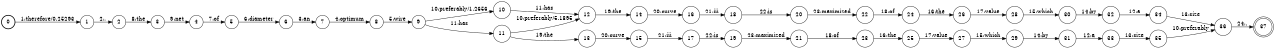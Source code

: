 digraph FST {
rankdir = LR;
size = "8.5,11";
label = "";
center = 1;
orientation = Portrait;
ranksep = "0.4";
nodesep = "0.25";
0 [label = "0", shape = circle, style = bold, fontsize = 14]
	0 -> 1 [label = "1:therefore/0.25293", fontsize = 14];
1 [label = "1", shape = circle, style = solid, fontsize = 14]
	1 -> 2 [label = "2:,", fontsize = 14];
2 [label = "2", shape = circle, style = solid, fontsize = 14]
	2 -> 3 [label = "8:the", fontsize = 14];
3 [label = "3", shape = circle, style = solid, fontsize = 14]
	3 -> 4 [label = "9:net", fontsize = 14];
4 [label = "4", shape = circle, style = solid, fontsize = 14]
	4 -> 5 [label = "7:of", fontsize = 14];
5 [label = "5", shape = circle, style = solid, fontsize = 14]
	5 -> 6 [label = "6:diameter", fontsize = 14];
6 [label = "6", shape = circle, style = solid, fontsize = 14]
	6 -> 7 [label = "3:an", fontsize = 14];
7 [label = "7", shape = circle, style = solid, fontsize = 14]
	7 -> 8 [label = "4:optimum", fontsize = 14];
8 [label = "8", shape = circle, style = solid, fontsize = 14]
	8 -> 9 [label = "5:wire", fontsize = 14];
9 [label = "9", shape = circle, style = solid, fontsize = 14]
	9 -> 10 [label = "10:preferably/1.2656", fontsize = 14];
	9 -> 11 [label = "11:has", fontsize = 14];
10 [label = "10", shape = circle, style = solid, fontsize = 14]
	10 -> 12 [label = "11:has", fontsize = 14];
11 [label = "11", shape = circle, style = solid, fontsize = 14]
	11 -> 13 [label = "19:the", fontsize = 14];
	11 -> 12 [label = "10:preferably/5.1895", fontsize = 14];
12 [label = "12", shape = circle, style = solid, fontsize = 14]
	12 -> 14 [label = "19:the", fontsize = 14];
13 [label = "13", shape = circle, style = solid, fontsize = 14]
	13 -> 15 [label = "20:curve", fontsize = 14];
14 [label = "14", shape = circle, style = solid, fontsize = 14]
	14 -> 16 [label = "20:curve", fontsize = 14];
15 [label = "15", shape = circle, style = solid, fontsize = 14]
	15 -> 17 [label = "21:iii", fontsize = 14];
16 [label = "16", shape = circle, style = solid, fontsize = 14]
	16 -> 18 [label = "21:iii", fontsize = 14];
17 [label = "17", shape = circle, style = solid, fontsize = 14]
	17 -> 19 [label = "22:is", fontsize = 14];
18 [label = "18", shape = circle, style = solid, fontsize = 14]
	18 -> 20 [label = "22:is", fontsize = 14];
19 [label = "19", shape = circle, style = solid, fontsize = 14]
	19 -> 21 [label = "23:maximized", fontsize = 14];
20 [label = "20", shape = circle, style = solid, fontsize = 14]
	20 -> 22 [label = "23:maximized", fontsize = 14];
21 [label = "21", shape = circle, style = solid, fontsize = 14]
	21 -> 23 [label = "18:of", fontsize = 14];
22 [label = "22", shape = circle, style = solid, fontsize = 14]
	22 -> 24 [label = "18:of", fontsize = 14];
23 [label = "23", shape = circle, style = solid, fontsize = 14]
	23 -> 25 [label = "16:the", fontsize = 14];
24 [label = "24", shape = circle, style = solid, fontsize = 14]
	24 -> 26 [label = "16:the", fontsize = 14];
25 [label = "25", shape = circle, style = solid, fontsize = 14]
	25 -> 27 [label = "17:value", fontsize = 14];
26 [label = "26", shape = circle, style = solid, fontsize = 14]
	26 -> 28 [label = "17:value", fontsize = 14];
27 [label = "27", shape = circle, style = solid, fontsize = 14]
	27 -> 29 [label = "15:which", fontsize = 14];
28 [label = "28", shape = circle, style = solid, fontsize = 14]
	28 -> 30 [label = "15:which", fontsize = 14];
29 [label = "29", shape = circle, style = solid, fontsize = 14]
	29 -> 31 [label = "14:by", fontsize = 14];
30 [label = "30", shape = circle, style = solid, fontsize = 14]
	30 -> 32 [label = "14:by", fontsize = 14];
31 [label = "31", shape = circle, style = solid, fontsize = 14]
	31 -> 33 [label = "12:a", fontsize = 14];
32 [label = "32", shape = circle, style = solid, fontsize = 14]
	32 -> 34 [label = "12:a", fontsize = 14];
33 [label = "33", shape = circle, style = solid, fontsize = 14]
	33 -> 35 [label = "13:size", fontsize = 14];
34 [label = "34", shape = circle, style = solid, fontsize = 14]
	34 -> 36 [label = "13:size", fontsize = 14];
35 [label = "35", shape = circle, style = solid, fontsize = 14]
	35 -> 36 [label = "10:preferably", fontsize = 14];
36 [label = "36", shape = circle, style = solid, fontsize = 14]
	36 -> 37 [label = "24:.", fontsize = 14];
37 [label = "37", shape = doublecircle, style = solid, fontsize = 14]
}
